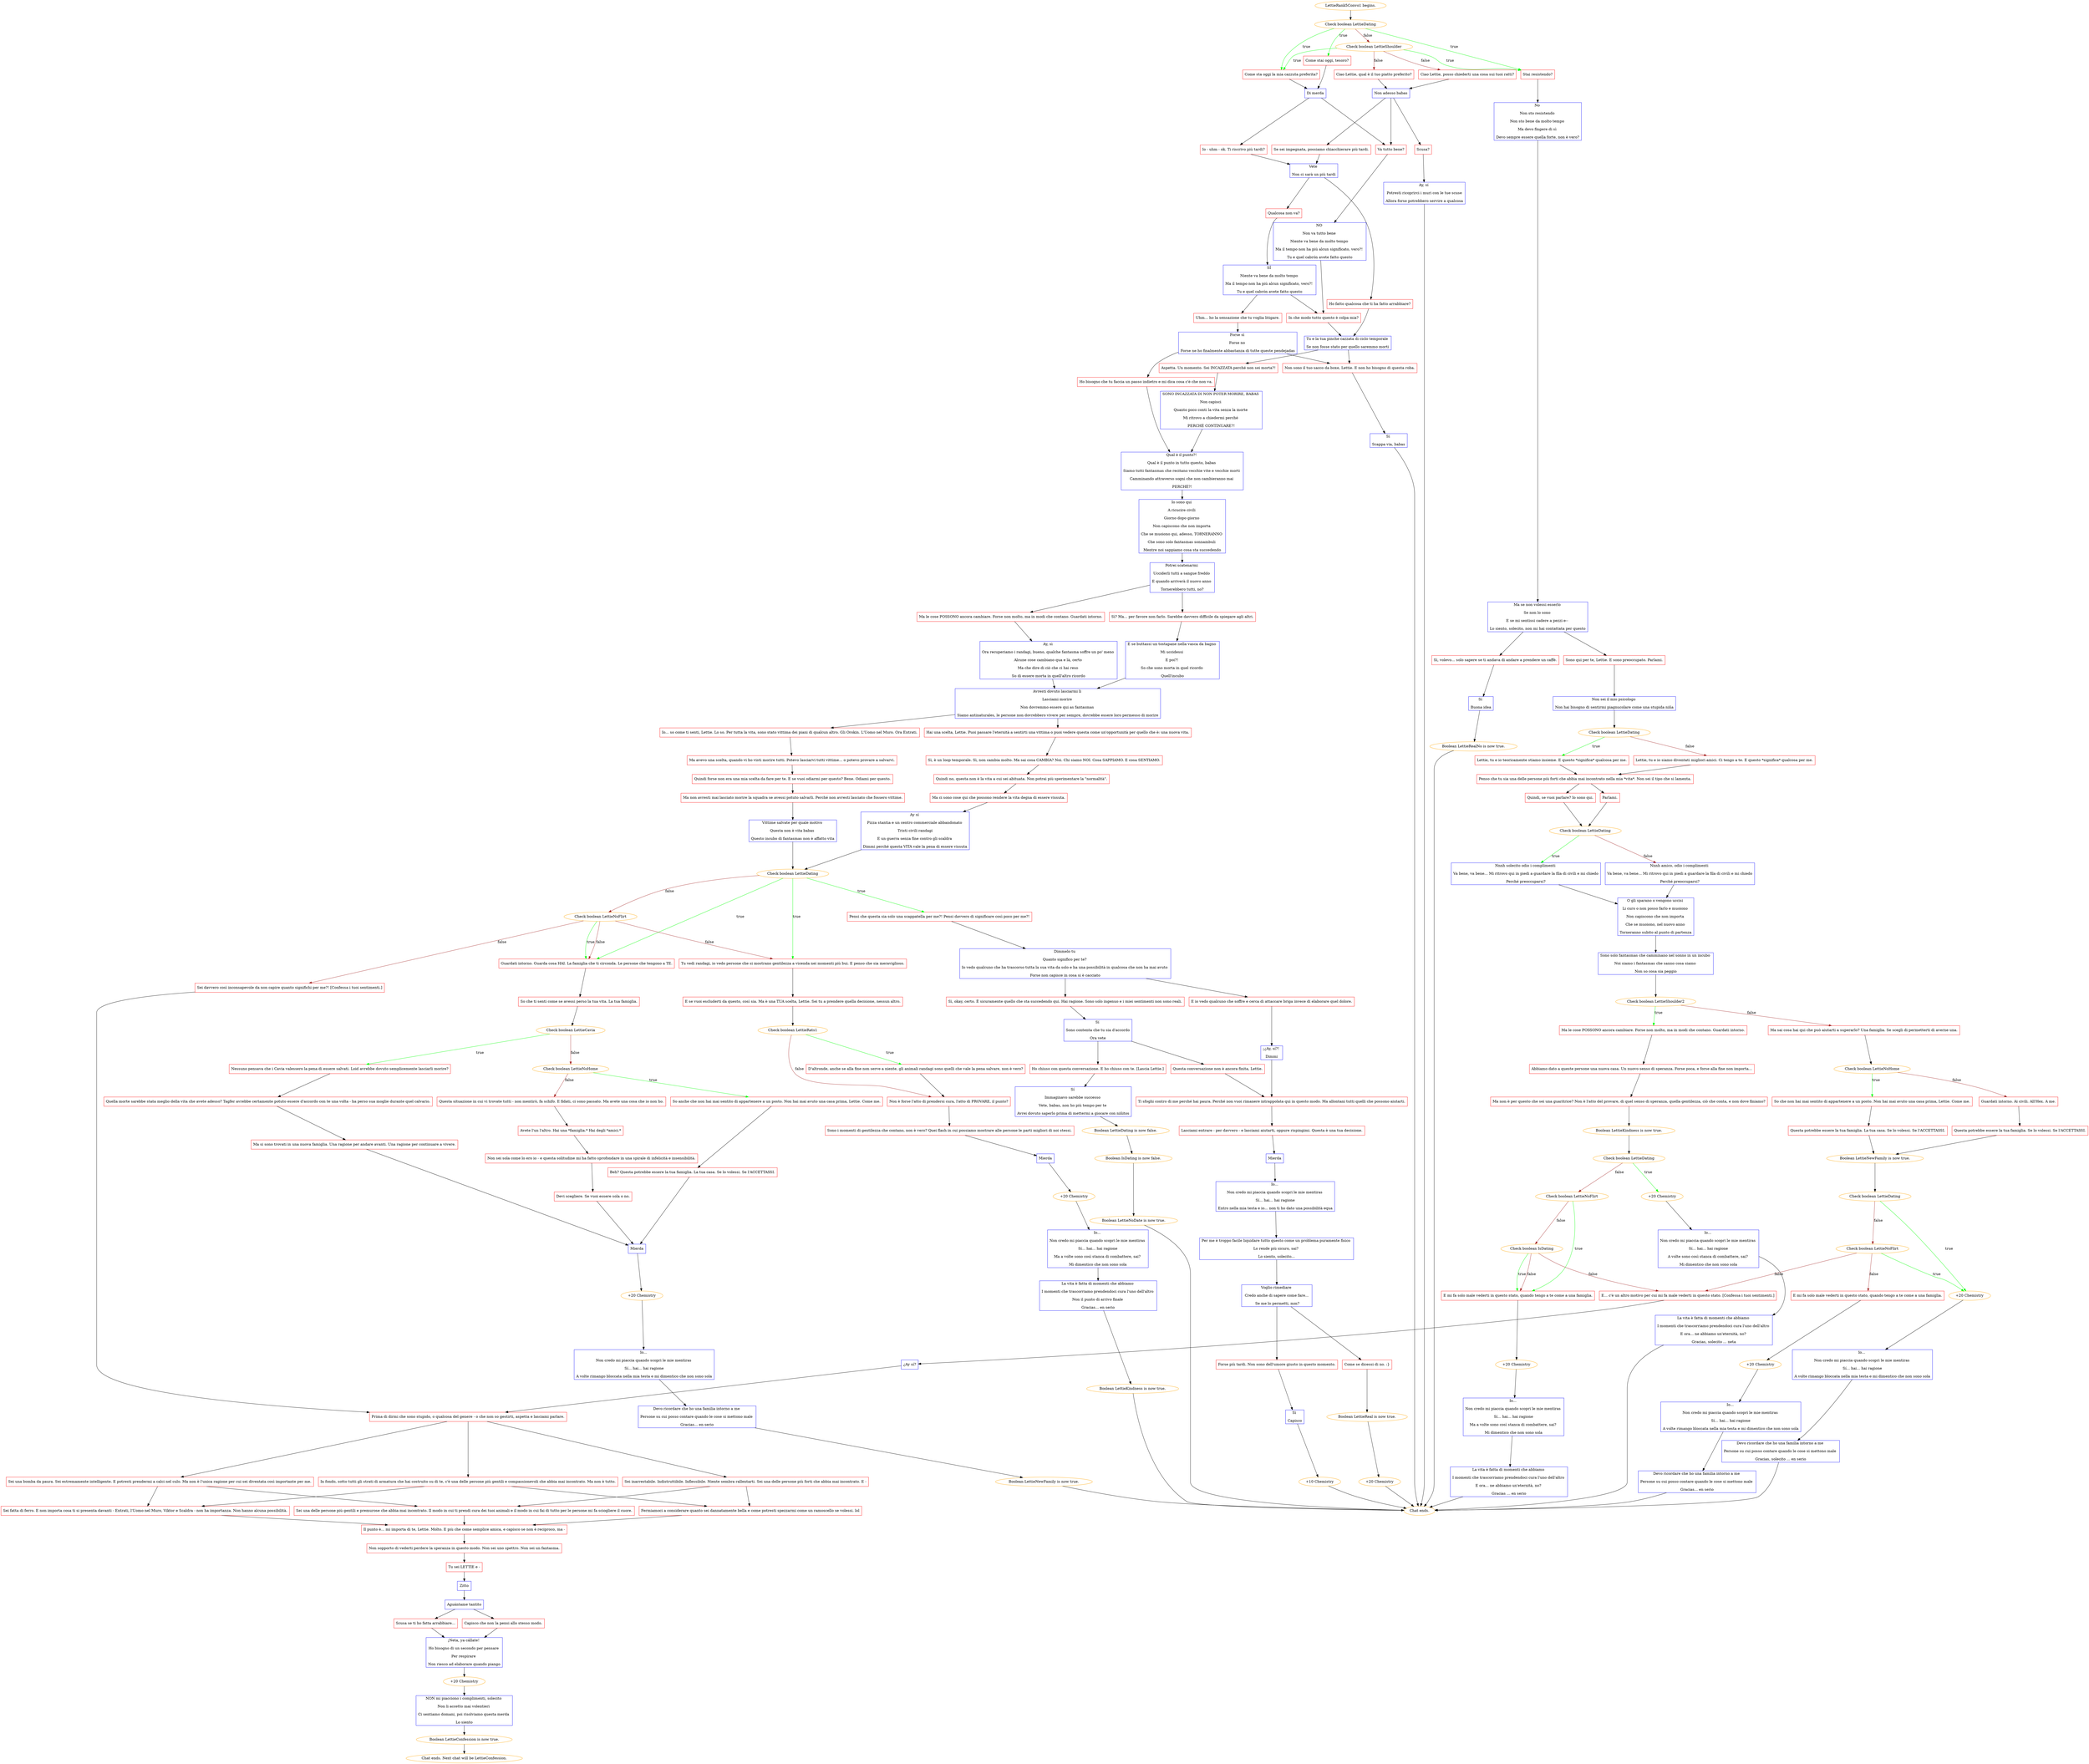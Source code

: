 digraph {
	"LettieRank5Convo1 begins." [color=orange];
		"LettieRank5Convo1 begins." -> j1469346148;
	j1469346148 [label="Check boolean LettieDating",color=orange];
		j1469346148 -> j2879259530 [label=true,color=green];
		j1469346148 -> j3455793139 [label=true,color=green];
		j1469346148 -> j1316215253 [label=true,color=green];
		j1469346148 -> j3933229792 [label=false,color=brown];
	j2879259530 [label="Stai resistendo?",shape=box,color=red];
		j2879259530 -> j215443897;
	j3455793139 [label="Come stai oggi, tesoro?",shape=box,color=red];
		j3455793139 -> j2404987962;
	j1316215253 [label="Come sta oggi la mia cazzuta preferita?",shape=box,color=red];
		j1316215253 -> j2404987962;
	j3933229792 [label="Check boolean LettieShoulder",color=orange];
		j3933229792 -> j2879259530 [label=true,color=green];
		j3933229792 -> j1316215253 [label=true,color=green];
		j3933229792 -> j3453888043 [label=false,color=brown];
		j3933229792 -> j2432637837 [label=false,color=brown];
	j215443897 [label="No 
Non sto resistendo 
Non sto bene da molto tempo 
Ma devo fingere di sì 
Devo sempre essere quella forte, non è vero?",shape=box,color=blue];
		j215443897 -> j1362902038;
	j2404987962 [label="Di merda",shape=box,color=blue];
		j2404987962 -> j4001057469;
		j2404987962 -> j406200849;
	j3453888043 [label="Ciao Lettie, posso chiederti una cosa sui tuoi ratti?",shape=box,color=red];
		j3453888043 -> j1013551643;
	j2432637837 [label="Ciao Lettie, qual è il tuo piatto preferito?",shape=box,color=red];
		j2432637837 -> j1013551643;
	j1362902038 [label="Ma se non volessi esserlo 
Se non lo sono 
E se mi sentissi cadere a pezzi e-- 
Lo siento, solecito, non mi hai contattata per questo",shape=box,color=blue];
		j1362902038 -> j3954163803;
		j1362902038 -> j900825470;
	j4001057469 [label="Va tutto bene?",shape=box,color=red];
		j4001057469 -> j3970843617;
	j406200849 [label="Io - uhm - ok. Ti riscrivo più tardi?",shape=box,color=red];
		j406200849 -> j3063751765;
	j1013551643 [label="Non adesso babas",shape=box,color=blue];
		j1013551643 -> j4001057469;
		j1013551643 -> j3069070435;
		j1013551643 -> j1236567385;
	j3954163803 [label="Sì, volevo... solo sapere se ti andava di andare a prendere un caffè.",shape=box,color=red];
		j3954163803 -> j549646056;
	j900825470 [label="Sono qui per te, Lettie. E sono preoccupato. Parlami.",shape=box,color=red];
		j900825470 -> j2384369330;
	j3970843617 [label="NO 
Non va tutto bene 
Niente va bene da molto tempo 
Ma il tempo non ha più alcun significato, vero?! 
Tu e quel cabrón avete fatto questo",shape=box,color=blue];
		j3970843617 -> j3840984345;
	j3063751765 [label="Vete 
Non ci sarà un più tardi",shape=box,color=blue];
		j3063751765 -> j1113215985;
		j3063751765 -> j1685049191;
	j3069070435 [label="Se sei impegnata, possiamo chiacchierare più tardi.",shape=box,color=red];
		j3069070435 -> j3063751765;
	j1236567385 [label="Scusa?",shape=box,color=red];
		j1236567385 -> j856666190;
	j549646056 [label="Sí 
Buona idea",shape=box,color=blue];
		j549646056 -> j1195005912;
	j2384369330 [label="Non sei il mio psicologo 
Non hai bisogno di sentirmi piagnucolare come una stupida niña",shape=box,color=blue];
		j2384369330 -> j3717407868;
	j3840984345 [label="In che modo tutto questo è colpa mia?",shape=box,color=red];
		j3840984345 -> j1201299184;
	j1113215985 [label="Ho fatto qualcosa che ti ha fatto arrabbiare?",shape=box,color=red];
		j1113215985 -> j1201299184;
	j1685049191 [label="Qualcosa non va?",shape=box,color=red];
		j1685049191 -> j2030180879;
	j856666190 [label="Ay, sí 
Potresti ricoprirci i muri con le tue scuse
Allora forse potrebbero servire a qualcosa",shape=box,color=blue];
		j856666190 -> "Chat ends.";
	j1195005912 [label="Boolean LettieRealNo is now true.",color=orange];
		j1195005912 -> "Chat ends.";
	j3717407868 [label="Check boolean LettieDating",color=orange];
		j3717407868 -> j1441362213 [label=true,color=green];
		j3717407868 -> j527044394 [label=false,color=brown];
	j1201299184 [label="Tu e la tua pinche cazzata di ciclo temporale 
Se non fosse stato per quello saremmo morti",shape=box,color=blue];
		j1201299184 -> j4073738199;
		j1201299184 -> j1434300741;
	j2030180879 [label="SÍ 
Niente va bene da molto tempo 
Ma il tempo non ha più alcun significato, vero?! 
Tu e quel cabrón avete fatto questo",shape=box,color=blue];
		j2030180879 -> j3840984345;
		j2030180879 -> j2753984947;
	"Chat ends." [color=orange];
	j1441362213 [label="Lettie, tu e io teoricamente stiamo insieme. E questo *significa* qualcosa per me.",shape=box,color=red];
		j1441362213 -> j3148195219;
	j527044394 [label="Lettie, tu e io siamo diventati migliori amici. Ci tengo a te. E questo *significa* qualcosa per me.",shape=box,color=red];
		j527044394 -> j3148195219;
	j4073738199 [label="Aspetta. Un momento. Sei INCAZZATA perché non sei morta?!",shape=box,color=red];
		j4073738199 -> j3798504410;
	j1434300741 [label="Non sono il tuo sacco da boxe, Lettie. E non ho bisogno di questa roba.",shape=box,color=red];
		j1434300741 -> j117334050;
	j2753984947 [label="Uhm... ho la sensazione che tu voglia litigare.",shape=box,color=red];
		j2753984947 -> j1248278928;
	j3148195219 [label="Penso che tu sia una delle persone più forti che abbia mai incontrato nella mia *vita*. Non sei il tipo che si lamenta.",shape=box,color=red];
		j3148195219 -> j52236649;
		j3148195219 -> j3793182839;
	j3798504410 [label="SONO INCAZZATA DI NON POTER MORIRE, BABAS 
Non capisci 
Quanto poco conti la vita senza la morte 
Mi ritrovo a chiedermi perché 
PERCHÉ CONTINUARE?!",shape=box,color=blue];
		j3798504410 -> j2597779534;
	j117334050 [label="Sí 
Scappa via, babas",shape=box,color=blue];
		j117334050 -> "Chat ends.";
	j1248278928 [label="Forse sì 
Forse no 
Forse ne ho finalmente abbastanza di tutte queste pendejadas",shape=box,color=blue];
		j1248278928 -> j3890957180;
		j1248278928 -> j1434300741;
	j52236649 [label="Quindi, se vuoi parlare? Io sono qui.",shape=box,color=red];
		j52236649 -> j2943419579;
	j3793182839 [label="Parlami.",shape=box,color=red];
		j3793182839 -> j2943419579;
	j2597779534 [label="Qual è il punto?! 
Qual è il punto in tutto questo, babas 
Siamo tutti fantasmas che recitano vecchie vite e vecchie morti 
Camminando attraverso sogni che non cambieranno mai 
PERCHÉ?!",shape=box,color=blue];
		j2597779534 -> j2679313563;
	j3890957180 [label="Ho bisogno che tu faccia un passo indietro e mi dica cosa c'è che non va.",shape=box,color=red];
		j3890957180 -> j2597779534;
	j2943419579 [label="Check boolean LettieDating",color=orange];
		j2943419579 -> j1926217593 [label=true,color=green];
		j2943419579 -> j2234965158 [label=false,color=brown];
	j2679313563 [label="Io sono qui 
A ricucire civili 
Giorno dopo giorno 
Non capiscono che non importa 
Che se muoiono qui, adesso, TORNERANNO 
Che sono solo fantasmas sonnambuli 
Mentre noi sappiamo cosa sta succedendo",shape=box,color=blue];
		j2679313563 -> j3452328738;
	j1926217593 [label="Nnnh solecito odio i complimenti 
Va bene, va bene... Mi ritrovo qui in piedi a guardare la fila di civili e mi chiedo
Perché preoccuparsi?",shape=box,color=blue];
		j1926217593 -> j1383708731;
	j2234965158 [label="Nnnh amico, odio i complimenti 
Va bene, va bene... Mi ritrovo qui in piedi a guardare la fila di civili e mi chiedo
Perché preoccuparsi?",shape=box,color=blue];
		j2234965158 -> j1383708731;
	j3452328738 [label="Potrei scatenarmi 
Ucciderli tutti a sangue freddo 
E quando arriverà il nuovo anno 
Tornerebbero tutti, no?",shape=box,color=blue];
		j3452328738 -> j2950328451;
		j3452328738 -> j373404570;
	j1383708731 [label="O gli sparano o vengono uccisi 
Li curo o non posso farlo e muoiono 
Non capiscono che non importa 
Che se muoiono, nel nuovo anno 
Torneranno subito al punto di partenza",shape=box,color=blue];
		j1383708731 -> j3569842329;
	j2950328451 [label="Sì? Ma... per favore non farlo. Sarebbe davvero difficile da spiegare agli altri.",shape=box,color=red];
		j2950328451 -> j903149576;
	j373404570 [label="Ma le cose POSSONO ancora cambiare. Forse non molto, ma in modi che contano. Guardati intorno.",shape=box,color=red];
		j373404570 -> j1483133891;
	j3569842329 [label="Sono solo fantasmas che camminano nel sonno in un incubo 
Noi siamo i fantasmas che sanno cosa siamo 
Non so cosa sia peggio",shape=box,color=blue];
		j3569842329 -> j3958753546;
	j903149576 [label="E se buttassi un tostapane nella vasca da bagno 
Mi uccidessi 
E poi?! 
So che sono morta in quel ricordo 
Quell'incubo",shape=box,color=blue];
		j903149576 -> j131553935;
	j1483133891 [label="Ay, sì 
Ora recuperiamo i randagi, bueno, qualche fantasma soffre un po' meno 
Alcune cose cambiano qua e là, certo 
Ma che dire di ciò che ci hai reso 
So di essere morta in quell'altro ricordo",shape=box,color=blue];
		j1483133891 -> j131553935;
	j3958753546 [label="Check boolean LettieShoulder2",color=orange];
		j3958753546 -> j1601910174 [label=true,color=green];
		j3958753546 -> j1943961310 [label=false,color=brown];
	j131553935 [label="Avresti dovuto lasciarmi lì 
Lasciami morire 
Non dovremmo essere qui as fantasmas 
Siamo antinat﻿urales, le persone non dovrebbero vivere per sempre, dovrebbe essere loro permesso di morire",shape=box,color=blue];
		j131553935 -> j1581611185;
		j131553935 -> j1104994831;
	j1601910174 [label="Ma le cose POSSONO ancora cambiare. Forse non molto, ma in modi che contano. Guardati intorno.",shape=box,color=red];
		j1601910174 -> j472222497;
	j1943961310 [label="Ma sai cosa hai qui che può aiutarti a superarlo? Una famiglia. Se scegli di permetterti di averne una.",shape=box,color=red];
		j1943961310 -> j2837183612;
	j1581611185 [label="Io... so come ti senti, Lettie. Lo so. Per tutta la vita, sono stato vittima dei piani di qualcun altro. Gli Orokin. L'Uomo nel Muro. Ora Entrati.",shape=box,color=red];
		j1581611185 -> j282859921;
	j1104994831 [label="Hai una scelta, Lettie. Puoi passare l'eternità a sentirti una vittima o puoi vedere questa come un'opportunità per quello che è: una nuova vita.",shape=box,color=red];
		j1104994831 -> j4146719290;
	j472222497 [label="Abbiamo dato a queste persone una nuova casa. Un nuovo senso di speranza. Forse poca, e forse alla fine non importa...",shape=box,color=red];
		j472222497 -> j1716860871;
	j2837183612 [label="Check boolean LettieNoHome",color=orange];
		j2837183612 -> j304869647 [label=true,color=green];
		j2837183612 -> j2820483676 [label=false,color=brown];
	j282859921 [label="Ma avevo una scelta, quando vi ho visti morire tutti. Potevo lasciarvi tutti vittime... o potevo provare a salvarvi.",shape=box,color=red];
		j282859921 -> j1961014837;
	j4146719290 [label="Sì, è un loop temporale. Sì, non cambia molto. Ma sai cosa CAMBIA? Noi. Chi siamo NOI. Cosa SAPPIAMO. E cosa SENTIAMO.",shape=box,color=red];
		j4146719290 -> j216704976;
	j1716860871 [label="Ma non è per questo che sei una guaritrice? Non è l'atto del provare, di quel senso di speranza, quella gentilezza, ciò che conta, e non dove finiamo?",shape=box,color=red];
		j1716860871 -> j687322874;
	j304869647 [label="So che non hai mai sentito di appartenere a un posto. Non hai mai avuto una casa prima, Lettie. Come me.",shape=box,color=red];
		j304869647 -> j2799335584;
	j2820483676 [label="Guardati intorno. Ai civili. All'Hex. A me.",shape=box,color=red];
		j2820483676 -> j1960923645;
	j1961014837 [label="Quindi forse non era una mia scelta da fare per te. E se vuoi odiarmi per questo? Bene. Odiami per questo.",shape=box,color=red];
		j1961014837 -> j1117981689;
	j216704976 [label="Quindi no, questa non è la vita a cui sei abituata. Non potrai più sperimentare la \"normalità\".",shape=box,color=red];
		j216704976 -> j4097718520;
	j687322874 [label="Boolean LettieKindness is now true.",color=orange];
		j687322874 -> j3679117757;
	j2799335584 [label="Questa potrebbe essere la tua famiglia. La tua casa. Se lo volessi. Se l'ACCETTASSI.",shape=box,color=red];
		j2799335584 -> j672275895;
	j1960923645 [label="Questa potrebbe essere la tua famiglia. Se lo volessi. Se l'ACCETTASSI.",shape=box,color=red];
		j1960923645 -> j672275895;
	j1117981689 [label="Ma non avresti mai lasciato morire la squadra se avessi potuto salvarli. Perché non avresti lasciato che fossero vittime.",shape=box,color=red];
		j1117981689 -> j3784114960;
	j4097718520 [label="Ma ci sono cose qui che possono rendere la vita degna di essere vissuta.",shape=box,color=red];
		j4097718520 -> j3355788563;
	j3679117757 [label="Check boolean LettieDating",color=orange];
		j3679117757 -> j2035913054 [label=true,color=green];
		j3679117757 -> j4054493583 [label=false,color=brown];
	j672275895 [label="Boolean LettieNewFamily is now true.",color=orange];
		j672275895 -> j3188996890;
	j3784114960 [label="Vittime salvate per quale motivo 
Questa non è vita babas 
Questo incubo di fantasmas non è affatto vita",shape=box,color=blue];
		j3784114960 -> j3120021396;
	j3355788563 [label="Ay sí 
Pizza stantia e un centro commerciale abbandonato 
Tristi civili randagi
E un guerra senza fine contro gli scaldra 
Dimmi perché questa VITA vale la pena di essere vissuta",shape=box,color=blue];
		j3355788563 -> j3120021396;
	j2035913054 [label="+20 Chemistry",color=orange];
		j2035913054 -> j3226487702;
	j4054493583 [label="Check boolean LettieNoFlirt",color=orange];
		j4054493583 -> j243859605 [label=true,color=green];
		j4054493583 -> j2101007801 [label=false,color=brown];
	j3188996890 [label="Check boolean LettieDating",color=orange];
		j3188996890 -> j3778729799 [label=true,color=green];
		j3188996890 -> j1744086563 [label=false,color=brown];
	j3120021396 [label="Check boolean LettieDating",color=orange];
		j3120021396 -> j3413325417 [label=true,color=green];
		j3120021396 -> j3135127604 [label=true,color=green];
		j3120021396 -> j2257310147 [label=true,color=green];
		j3120021396 -> j968646835 [label=false,color=brown];
	j3226487702 [label="Io... 
Non credo mi piaccia quando scopri le mie mentiras 
Sí... hai... hai ragione
A volte sono così stanca di combattere, sai? 
Mi dimentico che non sono sola",shape=box,color=blue];
		j3226487702 -> j1096353500;
	j243859605 [label="E mi fa solo male vederti in questo stato, quando tengo a te come a una famiglia.",shape=box,color=red];
		j243859605 -> j1322599074;
	j2101007801 [label="Check boolean IsDating",color=orange];
		j2101007801 -> j243859605 [label=true,color=green];
		j2101007801 -> j243859605 [label=false,color=brown];
		j2101007801 -> j2650563753 [label=false,color=brown];
	j3778729799 [label="+20 Chemistry",color=orange];
		j3778729799 -> j1547633486;
	j1744086563 [label="Check boolean LettieNoFlirt",color=orange];
		j1744086563 -> j3778729799 [label=true,color=green];
		j1744086563 -> j1244232010 [label=false,color=brown];
		j1744086563 -> j2650563753 [label=false,color=brown];
	j3413325417 [label="Pensi che questa sia solo una scappatella per me?! Pensi davvero di significare così poco per me?!",shape=box,color=red];
		j3413325417 -> j368865416;
	j3135127604 [label="Guardati intorno. Guarda cosa HAI. La famiglia che ti circonda. Le persone che tengono a TE.",shape=box,color=red];
		j3135127604 -> j2688235099;
	j2257310147 [label="Tu vedi randagi, io vedo persone che si mostrano gentilezza a vicenda nei momenti più bui. E penso che sia meraviglioso.",shape=box,color=red];
		j2257310147 -> j3340260553;
	j968646835 [label="Check boolean LettieNoFlirt",color=orange];
		j968646835 -> j3135127604 [label=true,color=green];
		j968646835 -> j3135127604 [label=false,color=brown];
		j968646835 -> j2257310147 [label=false,color=brown];
		j968646835 -> j315640693 [label=false,color=brown];
	j1096353500 [label="La vita è fatta di momenti che abbiamo 
I momenti che trascorriamo prendendoci cura l'uno dell'altro 
E ora... ne abbiamo un'eternità, no? 
Gracias, solecito ... neta",shape=box,color=blue];
		j1096353500 -> "Chat ends.";
	j1322599074 [label="+20 Chemistry",color=orange];
		j1322599074 -> j3929490234;
	j2650563753 [label="E... c'è un altro motivo per cui mi fa male vederti in questo stato. [Confessa i tuoi sentimenti.]",shape=box,color=red];
		j2650563753 -> j799989270;
	j1547633486 [label="Io... 
Non credo mi piaccia quando scopri le mie mentiras 
Sí... hai... hai ragione
A volte rimango bloccata nella mia testa e mi dimentico che non sono sola",shape=box,color=blue];
		j1547633486 -> j1080853351;
	j1244232010 [label="E mi fa solo male vederti in questo stato, quando tengo a te come a una famiglia.",shape=box,color=red];
		j1244232010 -> j1271877095;
	j368865416 [label="Dimmelo tu 
Quanto significo per te? 
Io vedo qualcuno che ha trascorso tutta la sua vita da solo e ha una possibilità in qualcosa che non ha mai avuto 
Forse non capisce in cosa si è cacciato",shape=box,color=blue];
		j368865416 -> j2008449938;
		j368865416 -> j802215738;
	j2688235099 [label="So che ti senti come se avessi perso la tua vita. La tua famiglia.",shape=box,color=red];
		j2688235099 -> j2017082177;
	j3340260553 [label="E se vuoi escluderti da questo, così sia. Ma è una TUA scelta, Lettie. Sei tu a prendere quella decisione, nessun altro.",shape=box,color=red];
		j3340260553 -> j3313996384;
	j315640693 [label="Sei davvero così inconsapevole da non capire quanto significhi per me?! [Confessa i tuoi sentimenti.]",shape=box,color=red];
		j315640693 -> j4228673732;
	j3929490234 [label="Io... 
Non credo mi piaccia quando scopri le mie mentiras 
Sí... hai... hai ragione
Ma a volte sono così stanca di combattere, sai? 
Mi dimentico che non sono sola",shape=box,color=blue];
		j3929490234 -> j743710888;
	j799989270 [label="¿Ay sí?",shape=box,color=blue];
		j799989270 -> j4228673732;
	j1080853351 [label="Devo ricordare che ho una familia intorno a me 
Persone su cui posso contare quando le cose si mettono male 
Gracias, solecito ... en serio",shape=box,color=blue];
		j1080853351 -> "Chat ends.";
	j1271877095 [label="+20 Chemistry",color=orange];
		j1271877095 -> j96627013;
	j2008449938 [label="Sì, okay, certo. È sicuramente quello che sta succedendo qui. Hai ragione. Sono solo ingenuo e i miei sentimenti non sono reali.",shape=box,color=red];
		j2008449938 -> j772936399;
	j802215738 [label="E io vedo qualcuno che soffre e cerca di attaccare briga invece di elaborare quel dolore.",shape=box,color=red];
		j802215738 -> j3347879511;
	j2017082177 [label="Check boolean LettieCavia",color=orange];
		j2017082177 -> j2523816545 [label=true,color=green];
		j2017082177 -> j1316773623 [label=false,color=brown];
	j3313996384 [label="Check boolean LettieRats1",color=orange];
		j3313996384 -> j926630642 [label=true,color=green];
		j3313996384 -> j3669727013 [label=false,color=brown];
	j4228673732 [label="Prima di dirmi che sono stupido, o qualcosa del genere - o che non so gestirti, aspetta e lasciami parlare.",shape=box,color=red];
		j4228673732 -> j3555343933;
		j4228673732 -> j3241681327;
		j4228673732 -> j1919167491;
	j743710888 [label="La vita è fatta di momenti che abbiamo 
I momenti che trascorriamo prendendoci cura l'uno dell'altro 
E ora... ne abbiamo un'eternità, no? 
Gracias ... en serio",shape=box,color=blue];
		j743710888 -> "Chat ends.";
	j96627013 [label="Io... 
Non credo mi piaccia quando scopri le mie mentiras 
Sí... hai... hai ragione
A volte rimango bloccata nella mia testa e mi dimentico che non sono sola",shape=box,color=blue];
		j96627013 -> j1607026878;
	j772936399 [label="Sí 
Sono contenta che tu sia d'accordo
Ora vete",shape=box,color=blue];
		j772936399 -> j1678563009;
		j772936399 -> j3446963731;
	j3347879511 [label="¡¿Ay, sí?! 
Dimmi",shape=box,color=blue];
		j3347879511 -> j4277484584;
	j2523816545 [label="Nessuno pensava che i Cavia valessero la pena di essere salvati. Loid avrebbe dovuto semplicemente lasciarli morire?",shape=box,color=red];
		j2523816545 -> j2028619731;
	j1316773623 [label="Check boolean LettieNoHome",color=orange];
		j1316773623 -> j3678398917 [label=true,color=green];
		j1316773623 -> j3586623200 [label=false,color=brown];
	j926630642 [label="D'altronde, anche se alla fine non serve a niente, gli animali randagi sono quelli che vale la pena salvare, non è vero?",shape=box,color=red];
		j926630642 -> j3669727013;
	j3669727013 [label="Non è forse l'atto di prendersi cura, l'atto di PROVARE, il punto?",shape=box,color=red];
		j3669727013 -> j3095423040;
	j3555343933 [label="Sei una bomba da paura. Sei estremamente intelligente. E potresti prendermi a calci nel culo. Ma non è l'unica ragione per cui sei diventata così importante per me.",shape=box,color=red];
		j3555343933 -> j2562721;
		j3555343933 -> j1704959975;
	j3241681327 [label="In fondo, sotto tutti gli strati di armatura che hai costruito su di te, c'è una delle persone più gentili e compassionevoli che abbia mai incontrato. Ma non è tutto.",shape=box,color=red];
		j3241681327 -> j1119978648;
		j3241681327 -> j1704959975;
	j1919167491 [label="Sei inarrestabile. Indistruttibile. Inflessibile. Niente sembra rallentarti. Sei una delle persone più forti che abbia mai incontrato. E -",shape=box,color=red];
		j1919167491 -> j1119978648;
		j1919167491 -> j2562721;
	j1607026878 [label="Devo ricordare che ho una familia intorno a me 
Persone su cui posso contare quando le cose si mettono male 
Gracias... en serio",shape=box,color=blue];
		j1607026878 -> "Chat ends.";
	j1678563009 [label="Questa conversazione non è ancora finita, Lettie.",shape=box,color=red];
		j1678563009 -> j4277484584;
	j3446963731 [label="Ho chiuso con questa conversazione. E ho chiuso con te. [Lascia Lettie.]",shape=box,color=red];
		j3446963731 -> j1511111265;
	j4277484584 [label="Ti sfoghi contro di me perché hai paura. Perché non vuoi rimanere intrappolata qui in questo modo. Ma allontani tutti quelli che possono aiutarti.",shape=box,color=red];
		j4277484584 -> j1942742160;
	j2028619731 [label="Quella morte sarebbe stata meglio della vita che avete adesso? Tagfer avrebbe certamente potuto essere d'accordo con te una volta - ha perso sua moglie durante quel calvario.",shape=box,color=red];
		j2028619731 -> j754547535;
	j3678398917 [label="So anche che non hai mai sentito di appartenere a un posto. Non hai mai avuto una casa prima, Lettie. Come me.",shape=box,color=red];
		j3678398917 -> j2647969005;
	j3586623200 [label="Questa situazione in cui vi trovate tutti - non mentirò, fa schifo. E fidati, ci sono passato. Ma avete una cosa che io non ho.",shape=box,color=red];
		j3586623200 -> j1704342179;
	j3095423040 [label="Sono i momenti di gentilezza che contano, non è vero? Quei flash in cui possiamo mostrare alle persone le parti migliori di noi stessi.",shape=box,color=red];
		j3095423040 -> j179749580;
	j2562721 [label="Sei una delle persone più gentili e premurose che abbia mai incontrato. Il modo in cui ti prendi cura dei tuoi animali e il modo in cui fai di tutto per le persone mi fa sciogliere il cuore.",shape=box,color=red];
		j2562721 -> j3637123770;
	j1704959975 [label="Sei fatta di ferro. E non importa cosa ti si presenta davanti - Entrati, l'Uomo nel Muro, Viktor e Scaldra - non ha importanza. Non hanno alcuna possibilità.",shape=box,color=red];
		j1704959975 -> j3637123770;
	j1119978648 [label="Fermiamoci a considerare quanto sei dannatamente bella e come potresti spezzarmi come un ramoscello se volessi. lol",shape=box,color=red];
		j1119978648 -> j3637123770;
	j1511111265 [label="Sí 
Immaginavo sarebbe successo 
Vete, babas, non ho più tempo per te 
Avrei dovuto saperlo prima di mettermi a giocare con niñitos",shape=box,color=blue];
		j1511111265 -> j2548450594;
	j1942742160 [label="Lasciami entrare - per davvero - e lasciami aiutarti, oppure rispingimi. Questa è una tua decisione.",shape=box,color=red];
		j1942742160 -> j916496408;
	j754547535 [label="Ma si sono trovati in una nuova famiglia. Una ragione per andare avanti. Una ragione per continuare a vivere.",shape=box,color=red];
		j754547535 -> j3637381728;
	j2647969005 [label="Beh? Questa potrebbe essere la tua famiglia. La tua casa. Se lo volessi. Se l'ACCETTASSI.",shape=box,color=red];
		j2647969005 -> j3637381728;
	j1704342179 [label="Avete l'un l'altro. Hai una *famiglia.* Hai degli *amici.*",shape=box,color=red];
		j1704342179 -> j2133314304;
	j179749580 [label="Mierda",shape=box,color=blue];
		j179749580 -> j292698145;
	j3637123770 [label="Il punto è... mi importa di te, Lettie. Molto. E più che come semplice amica, e capisco se non è reciproco, ma -",shape=box,color=red];
		j3637123770 -> j2239614053;
	j2548450594 [label="Boolean LettieDating is now false.",color=orange];
		j2548450594 -> j4086907321;
	j916496408 [label="Mierda",shape=box,color=blue];
		j916496408 -> j2326751765;
	j3637381728 [label="Mierda",shape=box,color=blue];
		j3637381728 -> j1548148970;
	j2133314304 [label="Non sei sola come lo ero io - e questa solitudine mi ha fatto sprofondare in una spirale di infelicità e insensibilità.",shape=box,color=red];
		j2133314304 -> j1879170051;
	j292698145 [label="+20 Chemistry",color=orange];
		j292698145 -> j1125139076;
	j2239614053 [label="Non sopporto di vederti perdere la speranza in questo modo. Non sei uno spettro. Non sei un fantasma.",shape=box,color=red];
		j2239614053 -> j2692230492;
	j4086907321 [label="Boolean IsDating is now false.",color=orange];
		j4086907321 -> j2703113057;
	j2326751765 [label="Io... 
Non credo mi piaccia quando scopri le mie mentiras 
Sí... hai... hai ragione
Entro nella mia testa e io... non ti ho dato una possibilità equa",shape=box,color=blue];
		j2326751765 -> j481905277;
	j1548148970 [label="+20 Chemistry",color=orange];
		j1548148970 -> j787639337;
	j1879170051 [label="Devi scegliere. Se vuoi essere sola o no.",shape=box,color=red];
		j1879170051 -> j3637381728;
	j1125139076 [label="Io... 
Non credo mi piaccia quando scopri le mie mentiras 
Sí... hai... hai ragione
Ma a volte sono così stanca di combattere, sai? 
Mi dimentico che non sono sola",shape=box,color=blue];
		j1125139076 -> j2456008280;
	j2692230492 [label="Tu sei LETTIE e -",shape=box,color=red];
		j2692230492 -> j2268932181;
	j2703113057 [label="Boolean LettieNoDate is now true.",color=orange];
		j2703113057 -> "Chat ends.";
	j481905277 [label="Per me è troppo facile liquidare tutto questo come un problema puramente fisico 
Lo rende più sicuro, sai? 
Lo siento, solecito...",shape=box,color=blue];
		j481905277 -> j2732161181;
	j787639337 [label="Io... 
Non credo mi piaccia quando scopri le mie mentiras 
Sí... hai... hai ragione
A volte rimango bloccata nella mia testa e mi dimentico che non sono sola",shape=box,color=blue];
		j787639337 -> j796925406;
	j2456008280 [label="La vita è fatta di momenti che abbiamo 
I momenti che trascorriamo prendendoci cura l'uno dell'altro 
Non il punto di arrivo finale 
Gracias... en serio",shape=box,color=blue];
		j2456008280 -> j3208138621;
	j2268932181 [label="Zitto",shape=box,color=blue];
		j2268932181 -> j1081959714;
	j2732161181 [label="Voglio rimediare 
 Credo anche di sapere come fare... 
 Se me lo permetti, mm?",shape=box,color=blue];
		j2732161181 -> j986126493;
		j2732161181 -> j318386571;
	j796925406 [label="Devo ricordare che ho una familia intorno a me 
Persone su cui posso contare quando le cose si mettono male 
Gracias... en serio",shape=box,color=blue];
		j796925406 -> j3419229027;
	j3208138621 [label="Boolean LettieKindness is now true.",color=orange];
		j3208138621 -> "Chat ends.";
	j1081959714 [label="Aguántame tantito",shape=box,color=blue];
		j1081959714 -> j2165630801;
		j1081959714 -> j2209986232;
	j986126493 [label="Forse più tardi. Non sono dell'umore giusto in questo momento.",shape=box,color=red];
		j986126493 -> j1130868986;
	j318386571 [label="Come se dicessi di no. :}",shape=box,color=red];
		j318386571 -> j1185532220;
	j3419229027 [label="Boolean LettieNewFamily is now true.",color=orange];
		j3419229027 -> "Chat ends.";
	j2165630801 [label="Scusa se ti ho fatta arrabbiare...",shape=box,color=red];
		j2165630801 -> j1659965350;
	j2209986232 [label="Capisco che non la pensi allo stesso modo.",shape=box,color=red];
		j2209986232 -> j1659965350;
	j1130868986 [label="Sì 
Capisco",shape=box,color=blue];
		j1130868986 -> j1933300832;
	j1185532220 [label="Boolean LettieReal is now true.",color=orange];
		j1185532220 -> j367054140;
	j1659965350 [label="¡Neta, ya cállate! 
Ho bisogno di un secondo per pensare 
Per respirare 
Non riesco ad elaborare quando piango",shape=box,color=blue];
		j1659965350 -> j414024913;
	j1933300832 [label="+10 Chemistry",color=orange];
		j1933300832 -> "Chat ends.";
	j367054140 [label="+20 Chemistry",color=orange];
		j367054140 -> "Chat ends.";
	j414024913 [label="+20 Chemistry",color=orange];
		j414024913 -> j3940510170;
	j3940510170 [label="NON mi piacciono i complimenti, solecito 
Non li accetto mai volentieri 
Ci sentiamo domani, poi risolviamo questa merda 
Lo siento",shape=box,color=blue];
		j3940510170 -> j2564553015;
	j2564553015 [label="Boolean LettieConfession is now true.",color=orange];
		j2564553015 -> "Chat ends. Next chat will be LettieConfession.";
	"Chat ends. Next chat will be LettieConfession." [color=orange];
}